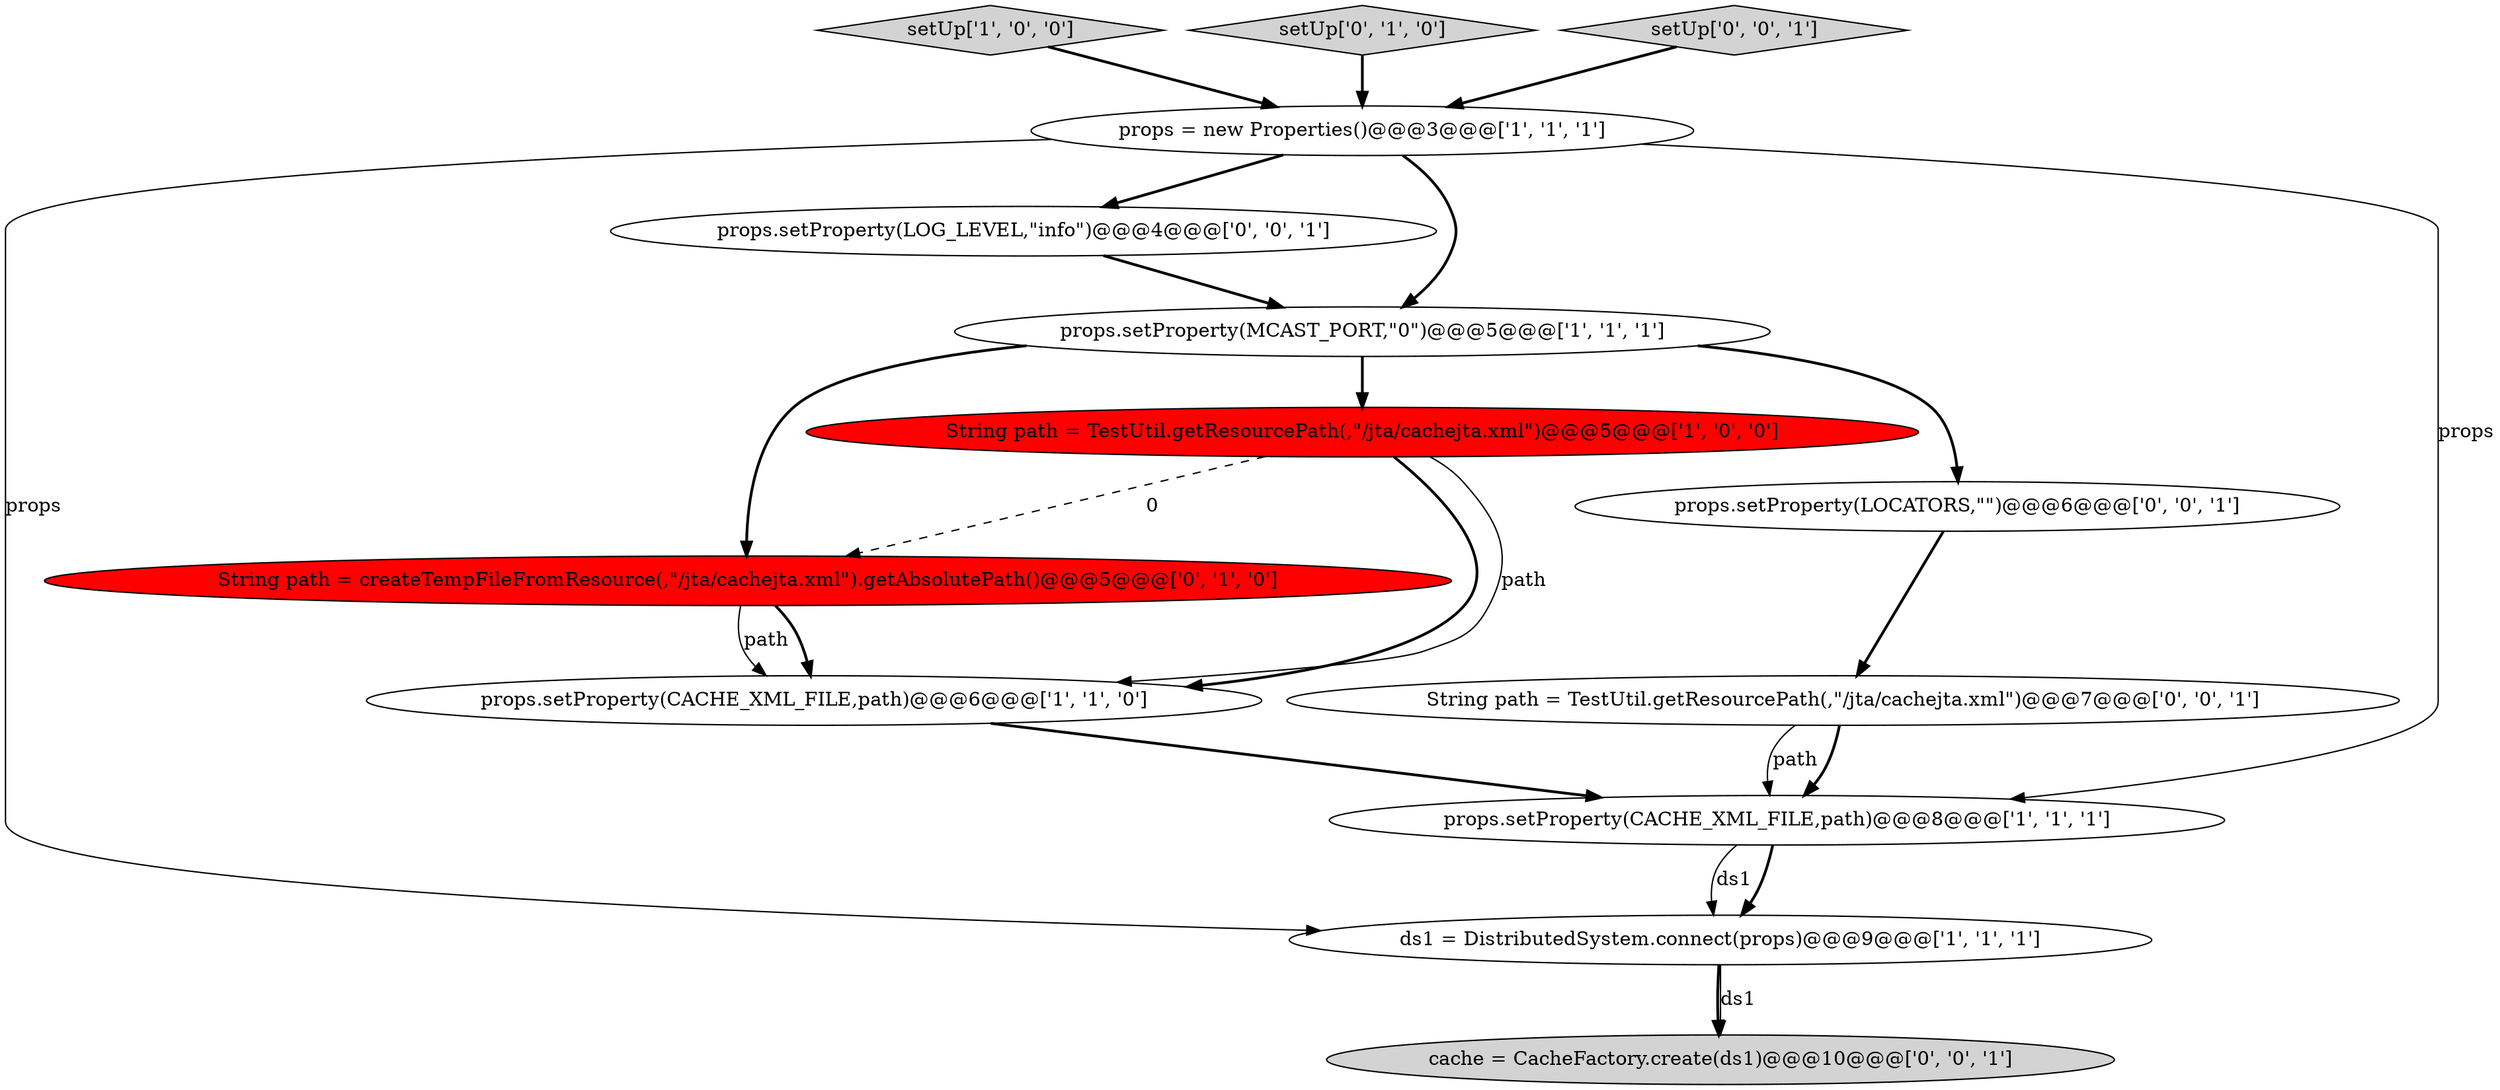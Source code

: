 digraph {
0 [style = filled, label = "String path = TestUtil.getResourcePath(,\"/jta/cachejta.xml\")@@@5@@@['1', '0', '0']", fillcolor = red, shape = ellipse image = "AAA1AAABBB1BBB"];
7 [style = filled, label = "String path = createTempFileFromResource(,\"/jta/cachejta.xml\").getAbsolutePath()@@@5@@@['0', '1', '0']", fillcolor = red, shape = ellipse image = "AAA1AAABBB2BBB"];
9 [style = filled, label = "props.setProperty(LOCATORS,\"\")@@@6@@@['0', '0', '1']", fillcolor = white, shape = ellipse image = "AAA0AAABBB3BBB"];
1 [style = filled, label = "props.setProperty(MCAST_PORT,\"0\")@@@5@@@['1', '1', '1']", fillcolor = white, shape = ellipse image = "AAA0AAABBB1BBB"];
5 [style = filled, label = "ds1 = DistributedSystem.connect(props)@@@9@@@['1', '1', '1']", fillcolor = white, shape = ellipse image = "AAA0AAABBB1BBB"];
10 [style = filled, label = "cache = CacheFactory.create(ds1)@@@10@@@['0', '0', '1']", fillcolor = lightgray, shape = ellipse image = "AAA0AAABBB3BBB"];
11 [style = filled, label = "String path = TestUtil.getResourcePath(,\"/jta/cachejta.xml\")@@@7@@@['0', '0', '1']", fillcolor = white, shape = ellipse image = "AAA0AAABBB3BBB"];
4 [style = filled, label = "props.setProperty(CACHE_XML_FILE,path)@@@8@@@['1', '1', '1']", fillcolor = white, shape = ellipse image = "AAA0AAABBB1BBB"];
2 [style = filled, label = "props.setProperty(CACHE_XML_FILE,path)@@@6@@@['1', '1', '0']", fillcolor = white, shape = ellipse image = "AAA0AAABBB1BBB"];
6 [style = filled, label = "setUp['1', '0', '0']", fillcolor = lightgray, shape = diamond image = "AAA0AAABBB1BBB"];
3 [style = filled, label = "props = new Properties()@@@3@@@['1', '1', '1']", fillcolor = white, shape = ellipse image = "AAA0AAABBB1BBB"];
8 [style = filled, label = "setUp['0', '1', '0']", fillcolor = lightgray, shape = diamond image = "AAA0AAABBB2BBB"];
13 [style = filled, label = "props.setProperty(LOG_LEVEL,\"info\")@@@4@@@['0', '0', '1']", fillcolor = white, shape = ellipse image = "AAA0AAABBB3BBB"];
12 [style = filled, label = "setUp['0', '0', '1']", fillcolor = lightgray, shape = diamond image = "AAA0AAABBB3BBB"];
6->3 [style = bold, label=""];
5->10 [style = bold, label=""];
9->11 [style = bold, label=""];
3->1 [style = bold, label=""];
11->4 [style = bold, label=""];
0->2 [style = bold, label=""];
8->3 [style = bold, label=""];
11->4 [style = solid, label="path"];
1->0 [style = bold, label=""];
3->5 [style = solid, label="props"];
2->4 [style = bold, label=""];
1->7 [style = bold, label=""];
13->1 [style = bold, label=""];
1->9 [style = bold, label=""];
0->2 [style = solid, label="path"];
3->4 [style = solid, label="props"];
7->2 [style = bold, label=""];
7->2 [style = solid, label="path"];
3->13 [style = bold, label=""];
12->3 [style = bold, label=""];
0->7 [style = dashed, label="0"];
4->5 [style = bold, label=""];
4->5 [style = solid, label="ds1"];
5->10 [style = solid, label="ds1"];
}
